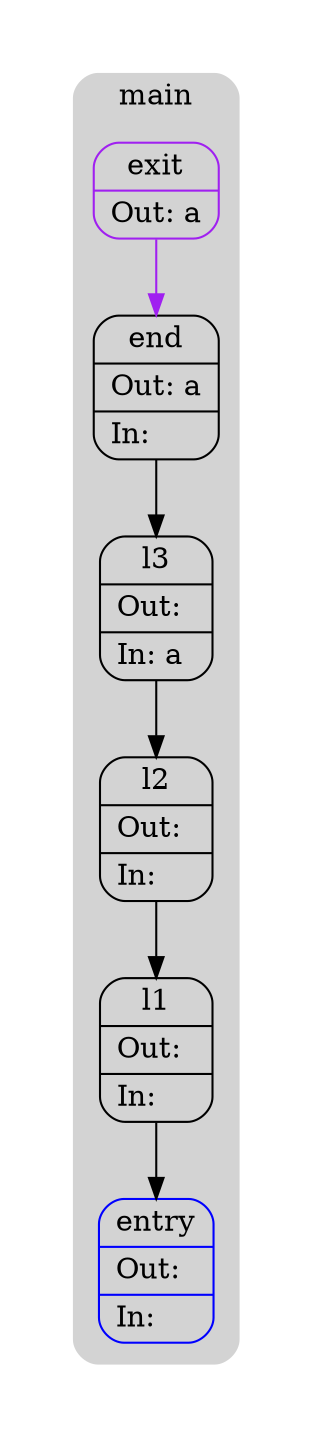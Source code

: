 digraph G {
  compound=true
  subgraph cluster_ {
    peripheries=0
    subgraph cluster_0_wrapper {
      peripheries=0
      margin=15
      subgraph cluster_0 {
        label="main"
        color=darkgray
        style=rounded
        bgcolor=lightgray
        margin=10
        cluster_0_0[label="{entry|Out: \l|In: \l}",shape=Mrecord,color=blue]
        cluster_0_1[label="{l1|Out: \l|In: \l}",shape=Mrecord,color=black]
        cluster_0_2[label="{l2|Out: \l|In: \l}",shape=Mrecord,color=black]
        cluster_0_3[label="{l3|Out: \l|In: a\l}",shape=Mrecord,color=black]
        cluster_0_4[label="{end|Out: a\l|In: \l}",shape=Mrecord,color=black]
        cluster_0_exit[label="{exit|Out: a\l}",shape=Mrecord,color=purple]
        cluster_0_1 -> cluster_0_0
        cluster_0_2 -> cluster_0_1
        cluster_0_3 -> cluster_0_2
        cluster_0_4 -> cluster_0_3
        cluster_0_exit -> cluster_0_4 [color=purple]
      }
    }
  }
}
